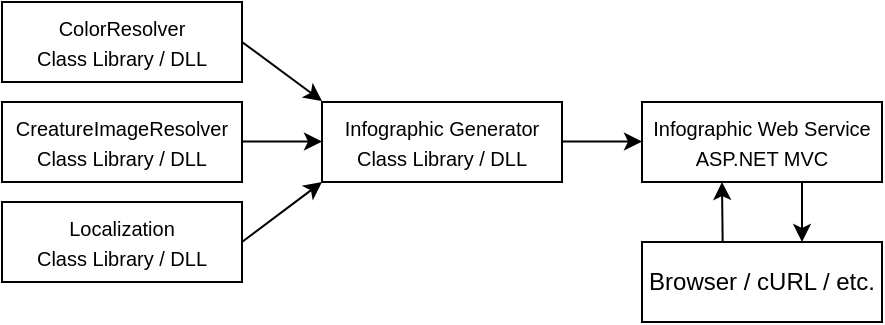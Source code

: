 <mxfile version="22.1.3" type="device">
  <diagram name="Page-1" id="-gCNOhiUEN51JENHw5cy">
    <mxGraphModel dx="683" dy="336" grid="1" gridSize="10" guides="1" tooltips="1" connect="1" arrows="1" fold="1" page="1" pageScale="1" pageWidth="260" pageHeight="240" math="0" shadow="0">
      <root>
        <mxCell id="0" />
        <mxCell id="1" parent="0" />
        <mxCell id="6efMwRpLNqJ-Qm93tEll-1" value="&lt;div&gt;&lt;font style=&quot;font-size: 10px;&quot;&gt;Infographic Generator&lt;br&gt;&lt;/font&gt;&lt;/div&gt;&lt;div&gt;&lt;font style=&quot;font-size: 10px;&quot;&gt;Class Library / DLL&lt;br&gt;&lt;/font&gt;&lt;/div&gt;" style="rounded=0;whiteSpace=wrap;html=1;" vertex="1" parent="1">
          <mxGeometry x="200" y="90" width="120" height="40" as="geometry" />
        </mxCell>
        <mxCell id="6efMwRpLNqJ-Qm93tEll-2" value="&lt;div&gt;&lt;font style=&quot;font-size: 10px;&quot;&gt;ColorResolver&lt;/font&gt;&lt;/div&gt;&lt;div&gt;&lt;font style=&quot;font-size: 10px;&quot;&gt;Class Library / DLL&lt;br&gt;&lt;/font&gt;&lt;/div&gt;" style="rounded=0;whiteSpace=wrap;html=1;" vertex="1" parent="1">
          <mxGeometry x="40" y="40" width="120" height="40" as="geometry" />
        </mxCell>
        <mxCell id="6efMwRpLNqJ-Qm93tEll-3" value="&lt;div&gt;&lt;font style=&quot;font-size: 10px;&quot;&gt;CreatureImageResolver&lt;/font&gt;&lt;/div&gt;&lt;div&gt;&lt;font style=&quot;font-size: 10px;&quot;&gt;Class Library / DLL&lt;br&gt;&lt;/font&gt;&lt;/div&gt;" style="rounded=0;whiteSpace=wrap;html=1;" vertex="1" parent="1">
          <mxGeometry x="40" y="90" width="120" height="40" as="geometry" />
        </mxCell>
        <mxCell id="6efMwRpLNqJ-Qm93tEll-4" value="&lt;div&gt;&lt;font style=&quot;font-size: 10px;&quot;&gt;Localization&lt;/font&gt;&lt;/div&gt;&lt;div&gt;&lt;font style=&quot;font-size: 10px;&quot;&gt;Class Library / DLL&lt;br&gt;&lt;/font&gt;&lt;/div&gt;" style="rounded=0;whiteSpace=wrap;html=1;" vertex="1" parent="1">
          <mxGeometry x="40" y="140" width="120" height="40" as="geometry" />
        </mxCell>
        <mxCell id="6efMwRpLNqJ-Qm93tEll-5" value="&lt;div&gt;&lt;font style=&quot;font-size: 10px;&quot;&gt;Infographic Web Service&lt;br&gt;&lt;/font&gt;&lt;/div&gt;&lt;div&gt;&lt;font style=&quot;font-size: 10px;&quot;&gt;ASP.NET MVC&lt;br&gt;&lt;/font&gt;&lt;/div&gt;" style="rounded=0;whiteSpace=wrap;html=1;" vertex="1" parent="1">
          <mxGeometry x="360" y="90" width="120" height="40" as="geometry" />
        </mxCell>
        <mxCell id="6efMwRpLNqJ-Qm93tEll-6" value="" style="endArrow=classic;html=1;rounded=0;" edge="1" parent="1">
          <mxGeometry width="50" height="50" relative="1" as="geometry">
            <mxPoint x="160" y="109.76" as="sourcePoint" />
            <mxPoint x="200" y="109.76" as="targetPoint" />
          </mxGeometry>
        </mxCell>
        <mxCell id="6efMwRpLNqJ-Qm93tEll-7" value="" style="endArrow=classic;html=1;rounded=0;" edge="1" parent="1">
          <mxGeometry width="50" height="50" relative="1" as="geometry">
            <mxPoint x="160" y="60" as="sourcePoint" />
            <mxPoint x="200" y="89.52" as="targetPoint" />
          </mxGeometry>
        </mxCell>
        <mxCell id="6efMwRpLNqJ-Qm93tEll-8" value="" style="endArrow=classic;html=1;rounded=0;" edge="1" parent="1">
          <mxGeometry width="50" height="50" relative="1" as="geometry">
            <mxPoint x="160" y="160" as="sourcePoint" />
            <mxPoint x="200" y="130" as="targetPoint" />
          </mxGeometry>
        </mxCell>
        <mxCell id="6efMwRpLNqJ-Qm93tEll-9" value="" style="endArrow=classic;html=1;rounded=0;" edge="1" parent="1">
          <mxGeometry width="50" height="50" relative="1" as="geometry">
            <mxPoint x="320" y="109.76" as="sourcePoint" />
            <mxPoint x="360" y="109.76" as="targetPoint" />
          </mxGeometry>
        </mxCell>
        <mxCell id="6efMwRpLNqJ-Qm93tEll-10" value="Browser / cURL / etc." style="rounded=0;whiteSpace=wrap;html=1;" vertex="1" parent="1">
          <mxGeometry x="360" y="160" width="120" height="40" as="geometry" />
        </mxCell>
        <mxCell id="6efMwRpLNqJ-Qm93tEll-11" value="" style="endArrow=classic;html=1;rounded=0;exitX=0.336;exitY=-0.007;exitDx=0;exitDy=0;exitPerimeter=0;" edge="1" parent="1" source="6efMwRpLNqJ-Qm93tEll-10">
          <mxGeometry width="50" height="50" relative="1" as="geometry">
            <mxPoint x="400" y="180" as="sourcePoint" />
            <mxPoint x="400" y="130" as="targetPoint" />
          </mxGeometry>
        </mxCell>
        <mxCell id="6efMwRpLNqJ-Qm93tEll-12" value="" style="endArrow=classic;html=1;rounded=0;exitX=0.336;exitY=-0.007;exitDx=0;exitDy=0;exitPerimeter=0;" edge="1" parent="1">
          <mxGeometry width="50" height="50" relative="1" as="geometry">
            <mxPoint x="440" y="130" as="sourcePoint" />
            <mxPoint x="440" y="160" as="targetPoint" />
          </mxGeometry>
        </mxCell>
      </root>
    </mxGraphModel>
  </diagram>
</mxfile>
